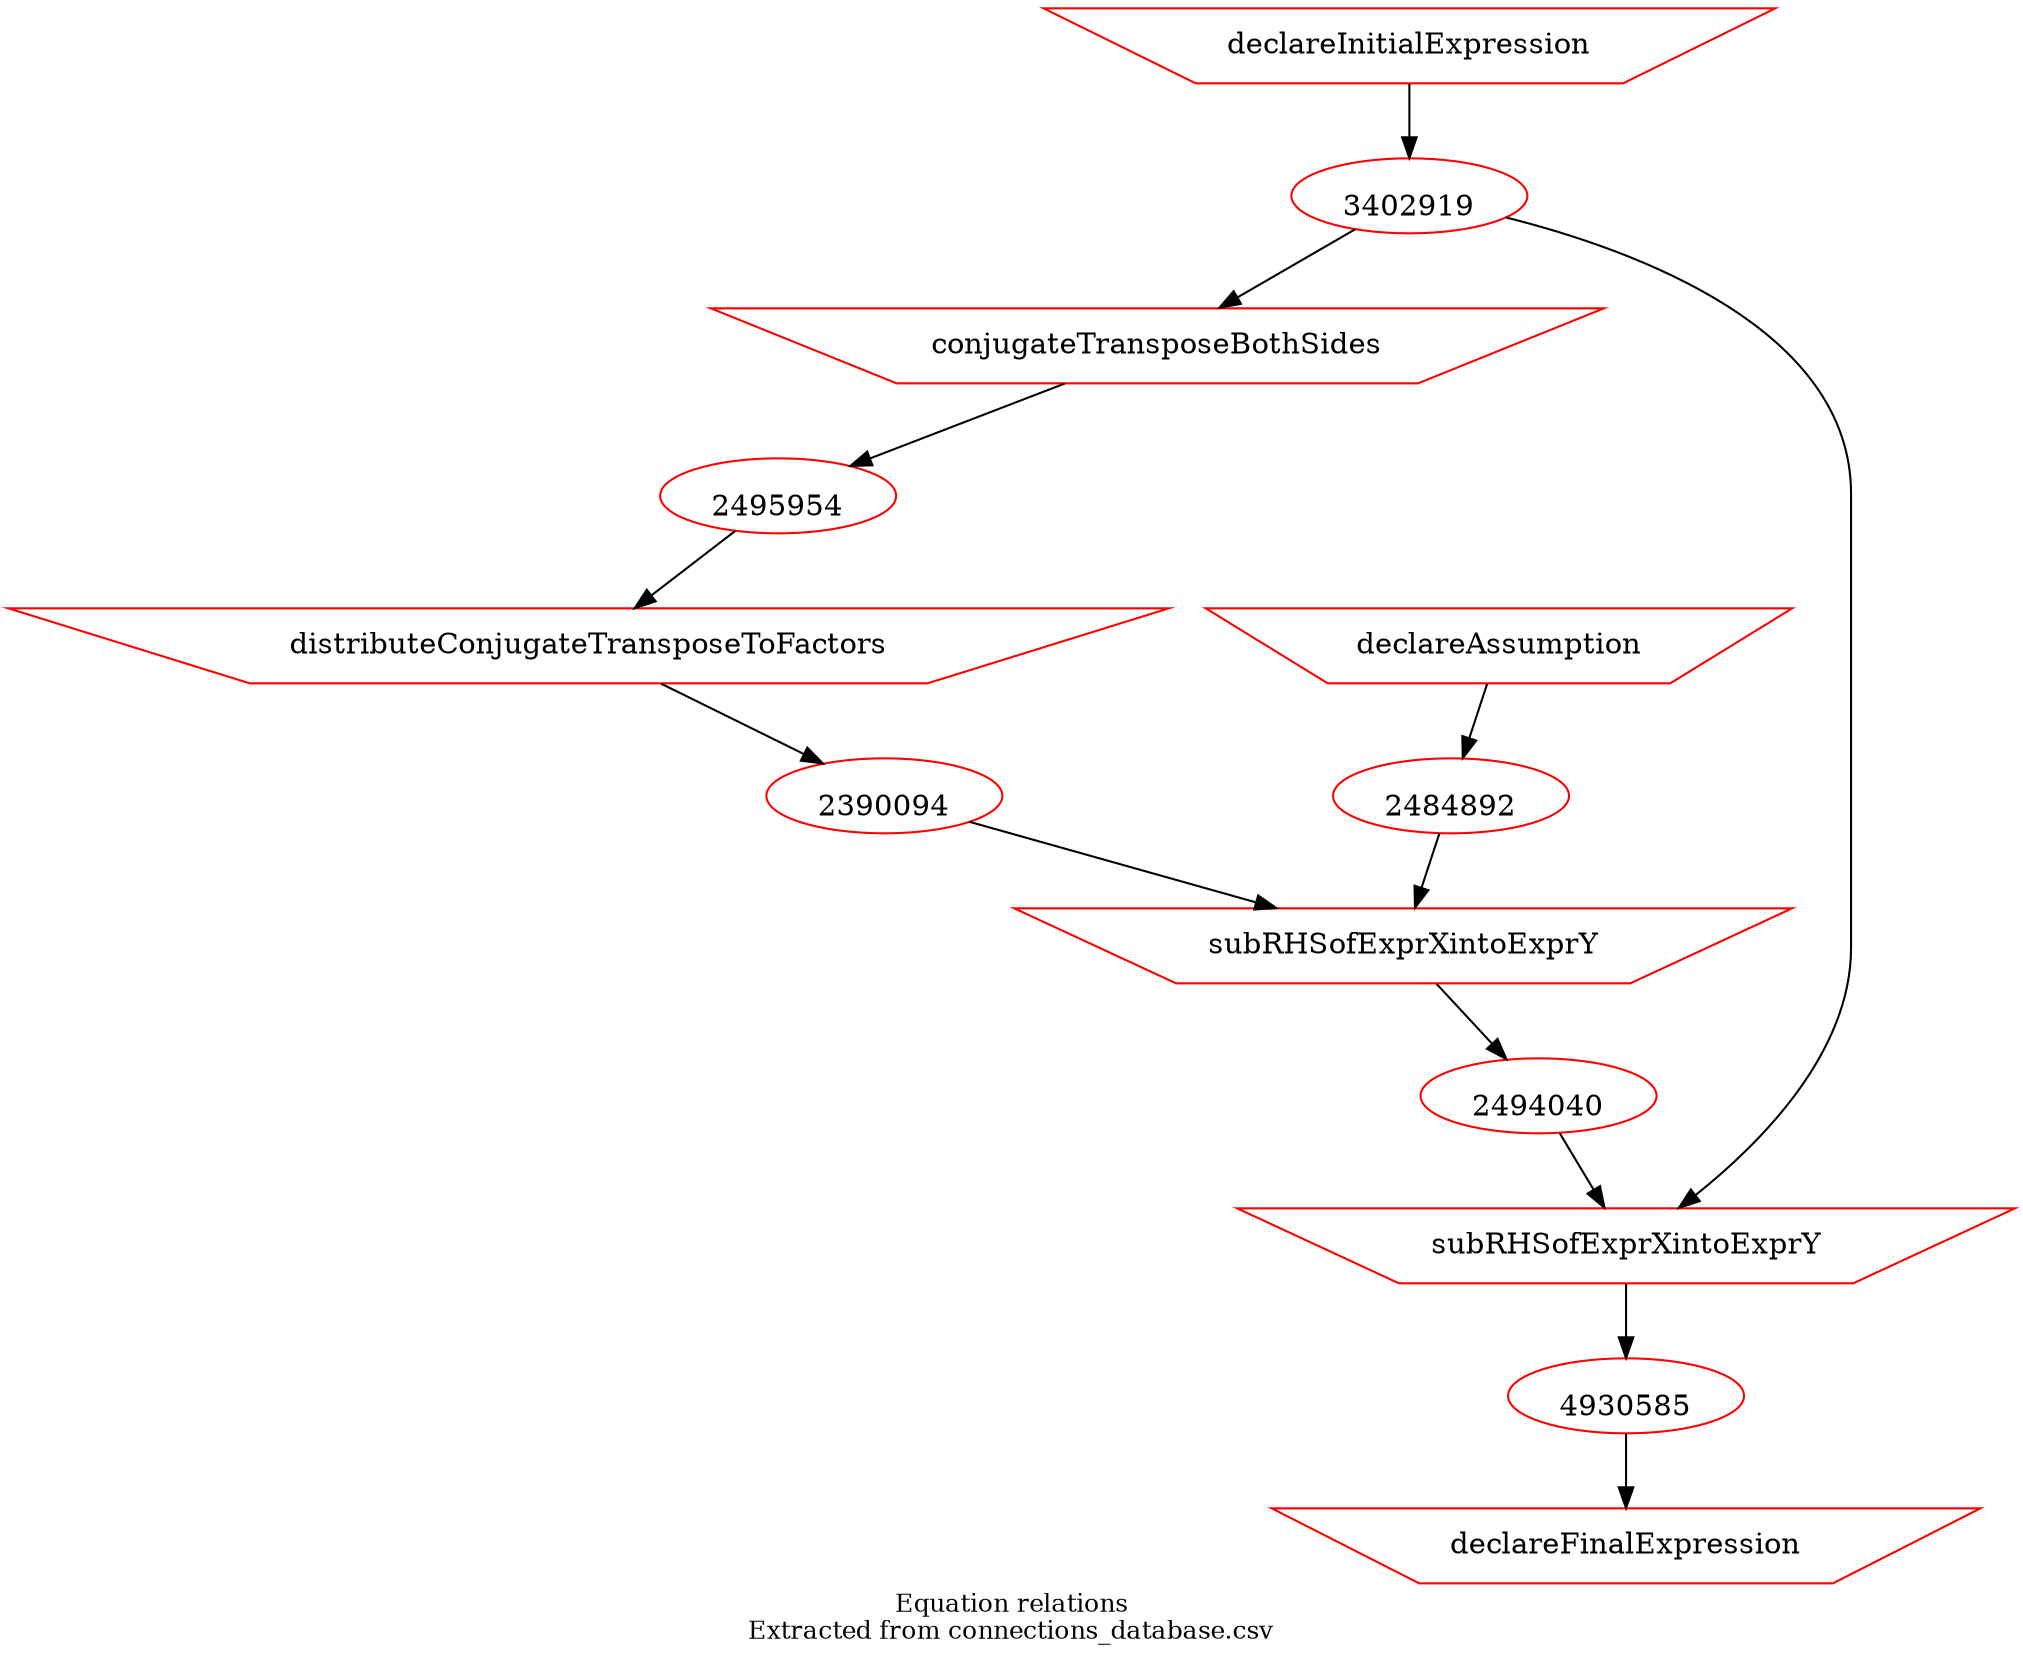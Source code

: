digraph physicsDerivation {
overlap = false;
label="Equation relations\nExtracted from connections_database.csv";
fontsize=12;
3403595 -> 3402919;
3402919 -> 9538385;
9538385 -> 2495954;
2495954 -> 2394942;
2394942 -> 2390094;
1294984 -> 2484892;
2484892 -> 2485909;
2390094 -> 2485909;
2485909 -> 2494040;
2494040 -> 2490098;
3402919 -> 2490098;
2490098 -> 4930585;
4930585 -> 2939493;
2390094 [shape=ellipse, color=red,image="../../expressions/1010393913.png",labelloc=b,URL="http://output.com"];
2484892 [shape=ellipse, color=red,image="../../expressions/9294858532.png",labelloc=b,URL="http://output.com"];
2494040 [shape=ellipse, color=red,image="../../expressions/4948934890.png",labelloc=b,URL="http://output.com"];
2495954 [shape=ellipse, color=red,image="../../expressions/2394935835.png",labelloc=b,URL="http://output.com"];
3402919 [shape=ellipse, color=red,image="../../expressions/9999999975.png",labelloc=b,URL="http://output.com"];
4930585 [shape=ellipse, color=red,image="../../expressions/2848934890.png",labelloc=b,URL="http://output.com"];
1294984 [shape=invtrapezium, color=red,label="declareAssumption"];
2394942 [shape=invtrapezium, color=red,label="distributeConjugateTransposeToFactors"];
2485909 [shape=invtrapezium, color=red,label="subRHSofExprXintoExprY"];
2490098 [shape=invtrapezium, color=red,label="subRHSofExprXintoExprY"];
2939493 [shape=invtrapezium, color=red,label="declareFinalExpression"];
3403595 [shape=invtrapezium, color=red,label="declareInitialExpression"];
9538385 [shape=invtrapezium, color=red,label="conjugateTransposeBothSides"];
}
